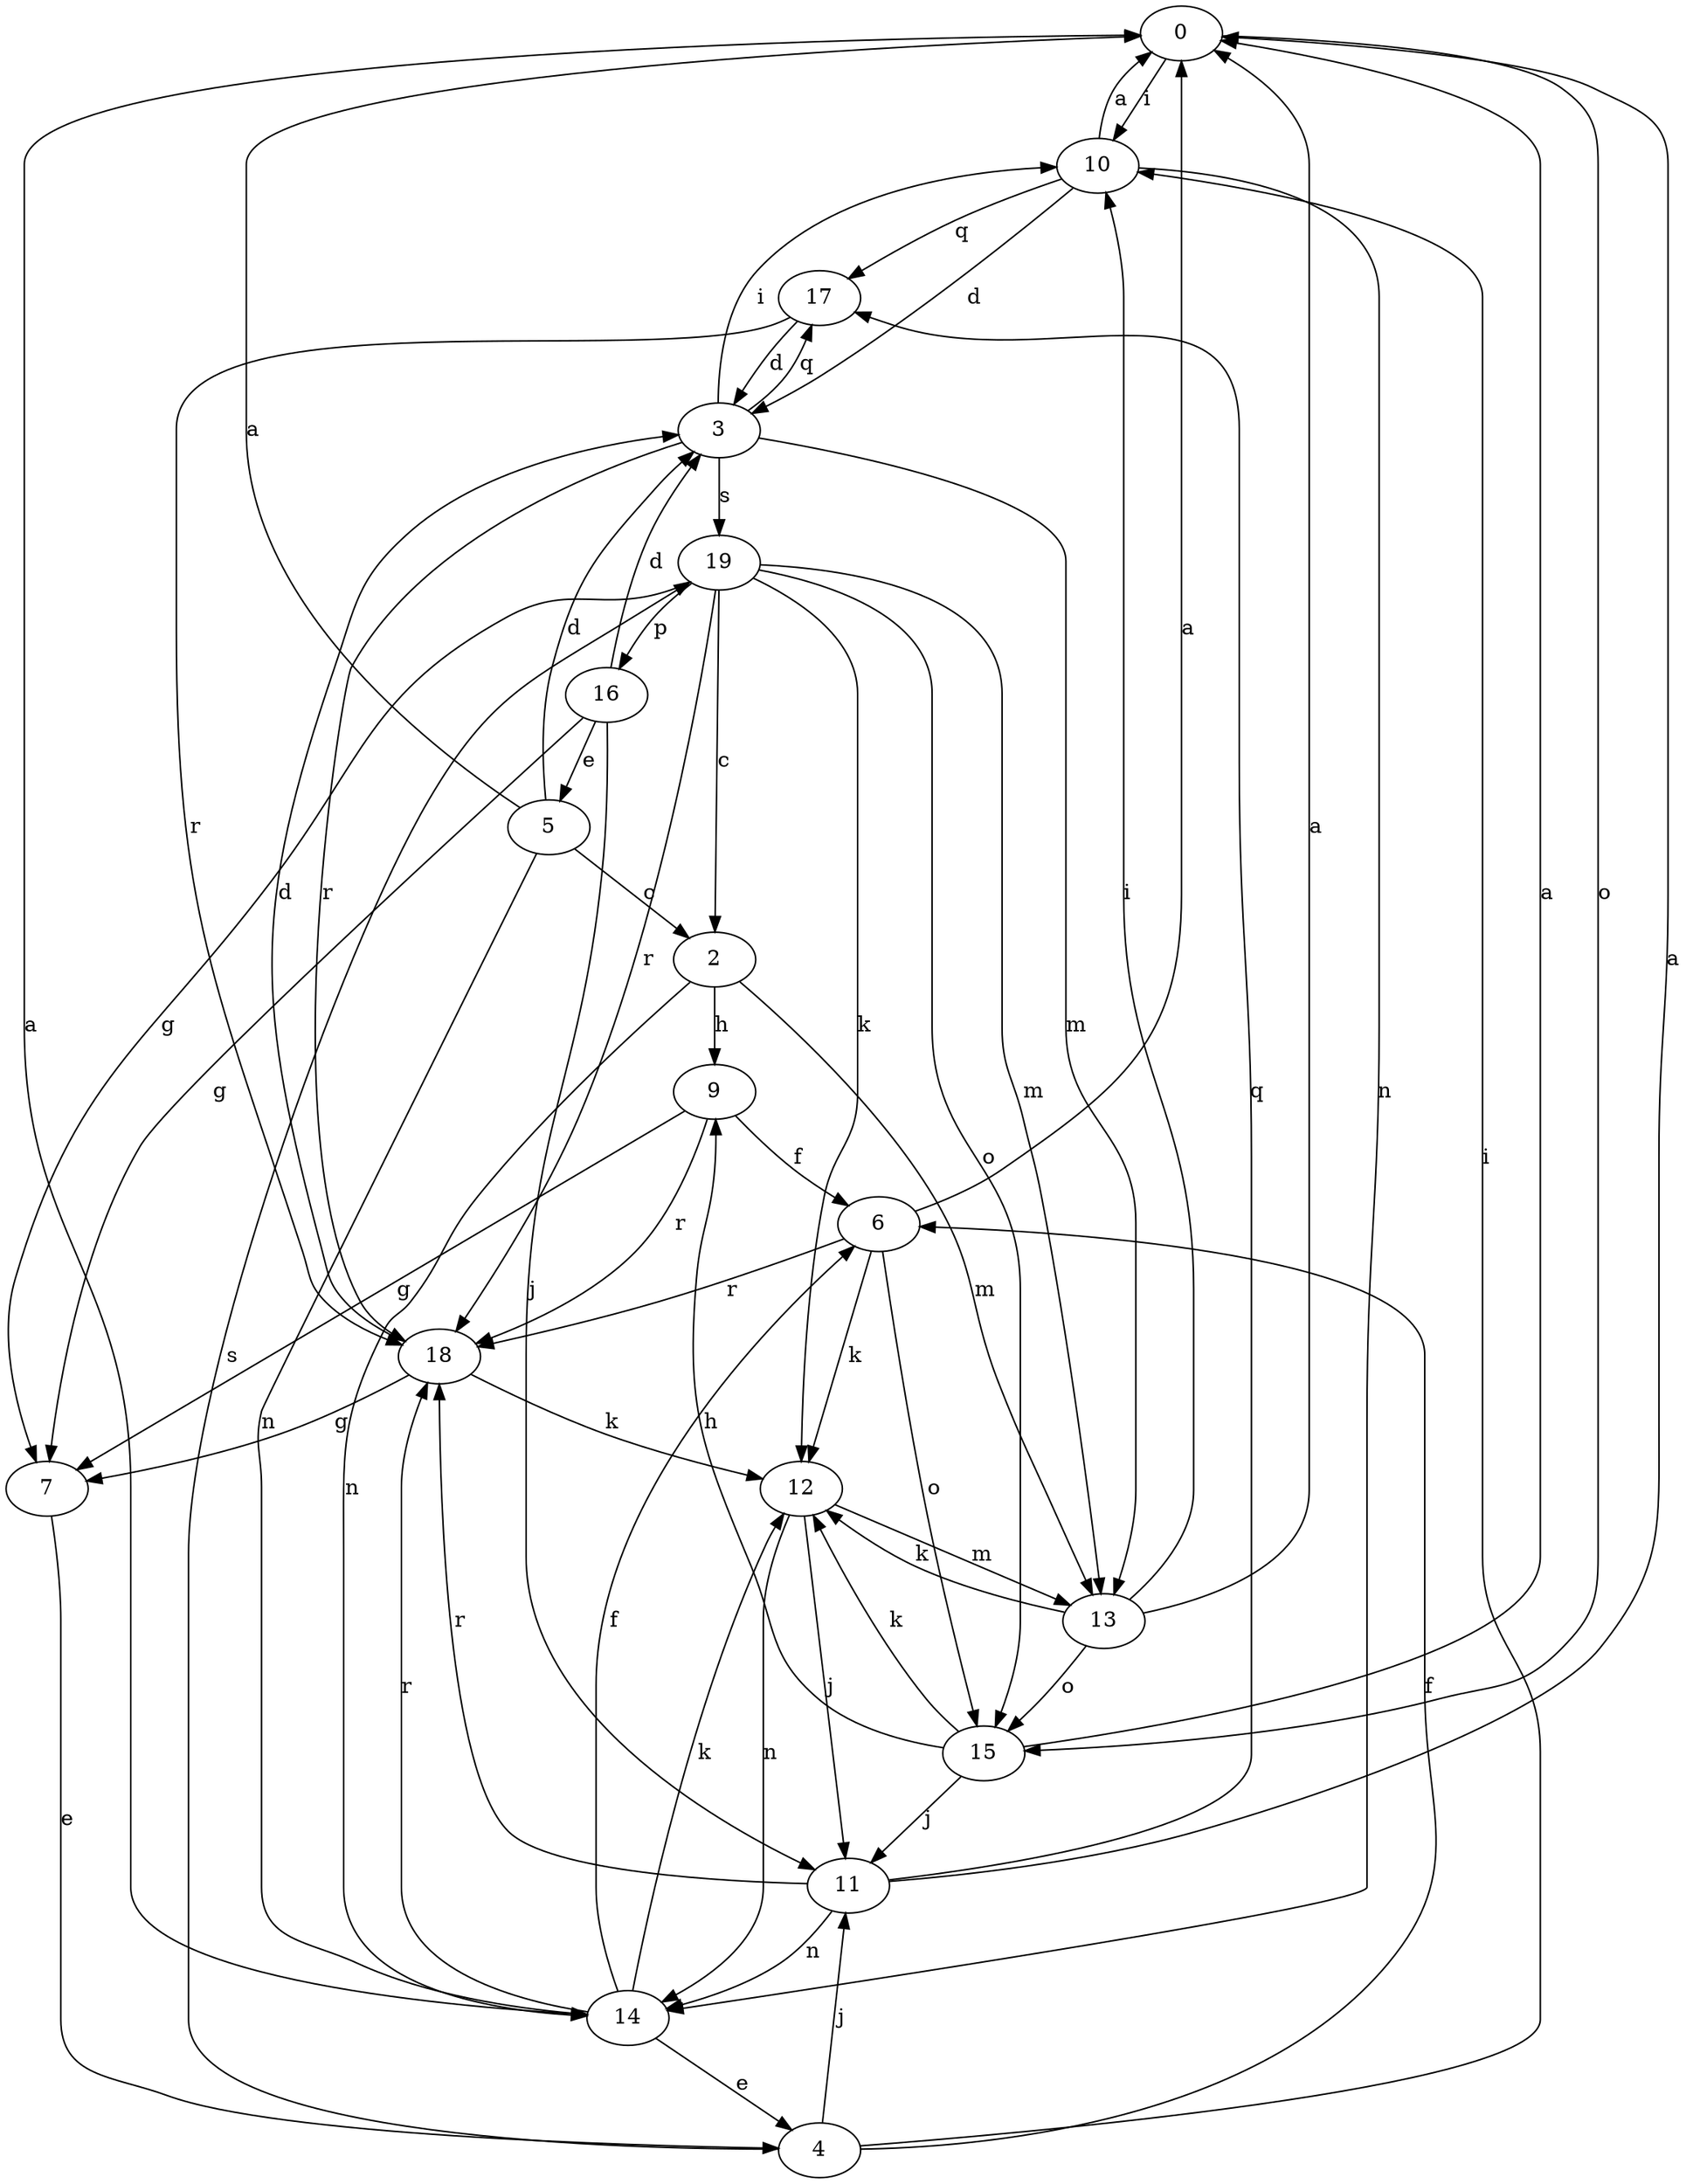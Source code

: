 strict digraph  {
0;
2;
3;
4;
5;
6;
7;
9;
10;
11;
12;
13;
14;
15;
16;
17;
18;
19;
0 -> 10  [label=i];
0 -> 15  [label=o];
2 -> 9  [label=h];
2 -> 13  [label=m];
2 -> 14  [label=n];
3 -> 10  [label=i];
3 -> 13  [label=m];
3 -> 17  [label=q];
3 -> 18  [label=r];
3 -> 19  [label=s];
4 -> 6  [label=f];
4 -> 10  [label=i];
4 -> 11  [label=j];
4 -> 19  [label=s];
5 -> 0  [label=a];
5 -> 2  [label=c];
5 -> 3  [label=d];
5 -> 14  [label=n];
6 -> 0  [label=a];
6 -> 12  [label=k];
6 -> 15  [label=o];
6 -> 18  [label=r];
7 -> 4  [label=e];
9 -> 6  [label=f];
9 -> 7  [label=g];
9 -> 18  [label=r];
10 -> 0  [label=a];
10 -> 3  [label=d];
10 -> 14  [label=n];
10 -> 17  [label=q];
11 -> 0  [label=a];
11 -> 14  [label=n];
11 -> 17  [label=q];
11 -> 18  [label=r];
12 -> 11  [label=j];
12 -> 13  [label=m];
12 -> 14  [label=n];
13 -> 0  [label=a];
13 -> 10  [label=i];
13 -> 12  [label=k];
13 -> 15  [label=o];
14 -> 0  [label=a];
14 -> 4  [label=e];
14 -> 6  [label=f];
14 -> 12  [label=k];
14 -> 18  [label=r];
15 -> 0  [label=a];
15 -> 9  [label=h];
15 -> 11  [label=j];
15 -> 12  [label=k];
16 -> 3  [label=d];
16 -> 5  [label=e];
16 -> 7  [label=g];
16 -> 11  [label=j];
17 -> 3  [label=d];
17 -> 18  [label=r];
18 -> 3  [label=d];
18 -> 7  [label=g];
18 -> 12  [label=k];
19 -> 2  [label=c];
19 -> 7  [label=g];
19 -> 12  [label=k];
19 -> 13  [label=m];
19 -> 15  [label=o];
19 -> 16  [label=p];
19 -> 18  [label=r];
}
